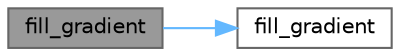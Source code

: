 digraph "fill_gradient"
{
 // INTERACTIVE_SVG=YES
 // LATEX_PDF_SIZE
  bgcolor="transparent";
  edge [fontname=Helvetica,fontsize=10,labelfontname=Helvetica,labelfontsize=10];
  node [fontname=Helvetica,fontsize=10,shape=box,height=0.2,width=0.4];
  rankdir="LR";
  Node1 [id="Node000001",label="fill_gradient",height=0.2,width=0.4,color="gray40", fillcolor="grey60", style="filled", fontcolor="black",tooltip="Fill a range of LEDs with a smooth HSV gradient between four HSV colors."];
  Node1 -> Node2 [id="edge1_Node000001_Node000002",color="steelblue1",style="solid",tooltip=" "];
  Node2 [id="Node000002",label="fill_gradient",height=0.2,width=0.4,color="grey40", fillcolor="white", style="filled",URL="$da/de3/group___color_fills_ga3144bb2bb66aeed33e20f4fdd6cc1a98.html#ga3144bb2bb66aeed33e20f4fdd6cc1a98",tooltip="Fill a range of LEDs with a smooth HSV gradient between two HSV colors."];
}
